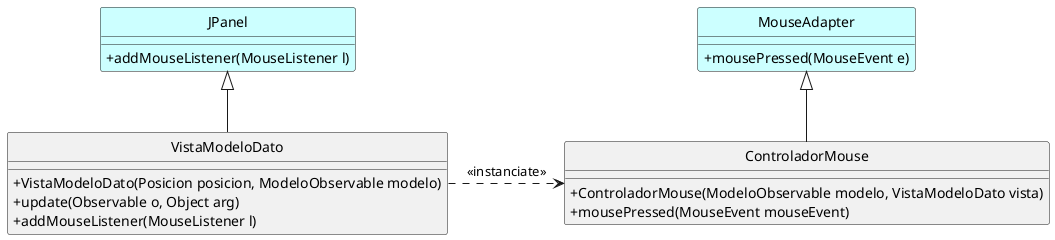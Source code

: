 @startuml
hide circle
skinparam classAttributeIconSize 0

class JPanel {
        + addMouseListener(MouseListener l)
}

class VistaModeloDato {
    + VistaModeloDato(Posicion posicion, ModeloObservable modelo)
    + update(Observable o, Object arg)
    + addMouseListener(MouseListener l)
}

class MouseAdapter {
    + mousePressed(MouseEvent e)
}


class ControladorMouse {
    + ControladorMouse(ModeloObservable modelo, VistaModeloDato vista)
    + mousePressed(MouseEvent mouseEvent)
}

JPanel <|-- VistaModeloDato

MouseAdapter <|-- ControladorMouse

VistaModeloDato .> ControladorMouse: "<<instanciate>>"


class JPanel #CCFFFF
class MouseAdapter #CCFFFF

@enduml
